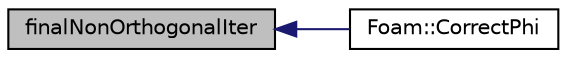 digraph "finalNonOrthogonalIter"
{
  bgcolor="transparent";
  edge [fontname="Helvetica",fontsize="10",labelfontname="Helvetica",labelfontsize="10"];
  node [fontname="Helvetica",fontsize="10",shape=record];
  rankdir="LR";
  Node1 [label="finalNonOrthogonalIter",height=0.2,width=0.4,color="black", fillcolor="grey75", style="filled", fontcolor="black"];
  Node1 -> Node2 [dir="back",color="midnightblue",fontsize="10",style="solid",fontname="Helvetica"];
  Node2 [label="Foam::CorrectPhi",height=0.2,width=0.4,color="black",URL="$a10909.html#ac25e7d2bbe87588cbf10d96cc1ae09a3"];
}
